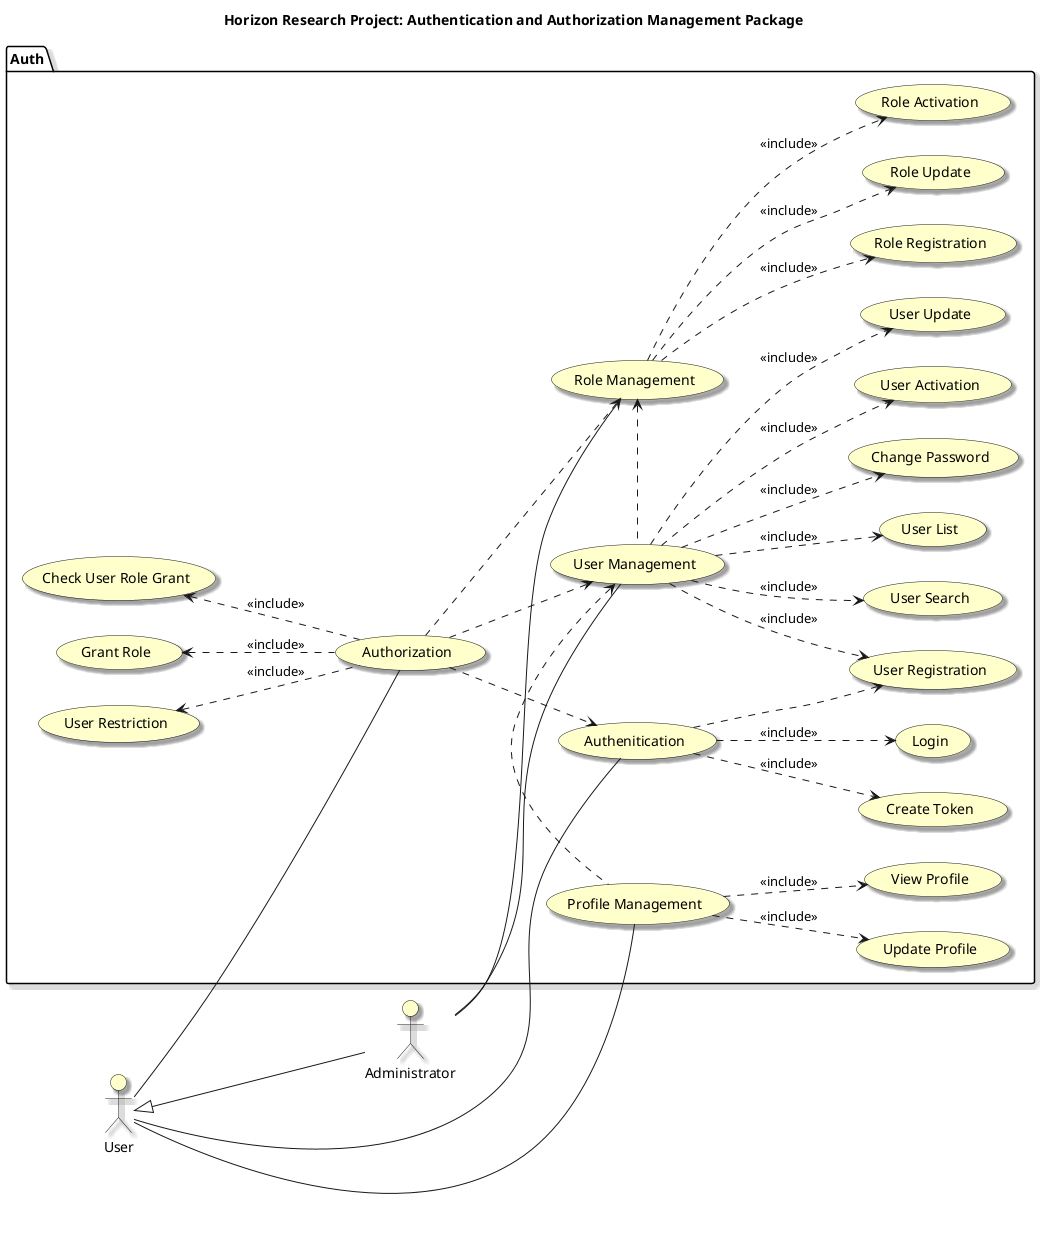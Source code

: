 @startuml
left to right direction

skinparam useCaseBackgroundColor #Business
skinparam actorBackgroundColor #Business
skinparam Shadowing True

title Horizon Research Project: Authentication and Authorization Management Package

:User: as User
:Administrator: as Admin

package "Auth"{
    usecase "Profile Management" as profileManagement
    usecase "Role Management" as roleManagement
    usecase "Role Registration" as roleRegistration
    usecase "Role Update" as roleUpdate
    usecase "Role Activation" as roleActivation
    usecase "User Management" as userManagement
    usecase "User Registration" as userRegistration
    usecase "User Activation" as userActivation
    usecase "User Update" as userUpdate
    usecase "User Search" as userSearch
    usecase "User List" as userList
    usecase "Update Profile" as updateProfile
    usecase "View Profile" as viewProfile
    usecase "Change Password" as changePassword
    usecase "Authenitication" as authentication
    usecase "Login" as login
    usecase "Create Token" as createToken
    usecase "Authorization" as authorization
    usecase "Grant Role" as grantRole
    usecase "User Restriction" as userRestriction
    usecase "Check User Role Grant" as checkGrant

}
User <|--Admin
Admin -- userManagement
Admin -- roleManagement
User -- authentication
User -- authorization
User -- profileManagement

userManagement <. profileManagement 
roleManagement <. userManagement 


userManagement ..> userRegistration : <<include>>
userManagement ..> userActivation : <<include>>
userManagement ..> changePassword : <<include>>
userManagement ..> userSearch : <<include>>
userManagement ..> userUpdate : <<include>>
userManagement ..> userList : <<include>>

profileManagement ..> updateProfile :<<include>>
profileManagement ..> viewProfile :<<include>>

roleManagement ..> roleRegistration : <<include>>
roleManagement ..> roleUpdate : <<include>>
roleManagement ..> roleActivation : <<include>>

authentication ..> userRegistration
authentication ..> login : <<include>>
authentication ..> createToken : <<include>>
authorization ..>  roleManagement
authorization ..> authentication 
authorization ..> userManagement
grantRole <.. authorization : <<include>>
userRestriction <.. authorization : <<include>>
checkGrant <.. authorization : <<include>>

@enduml